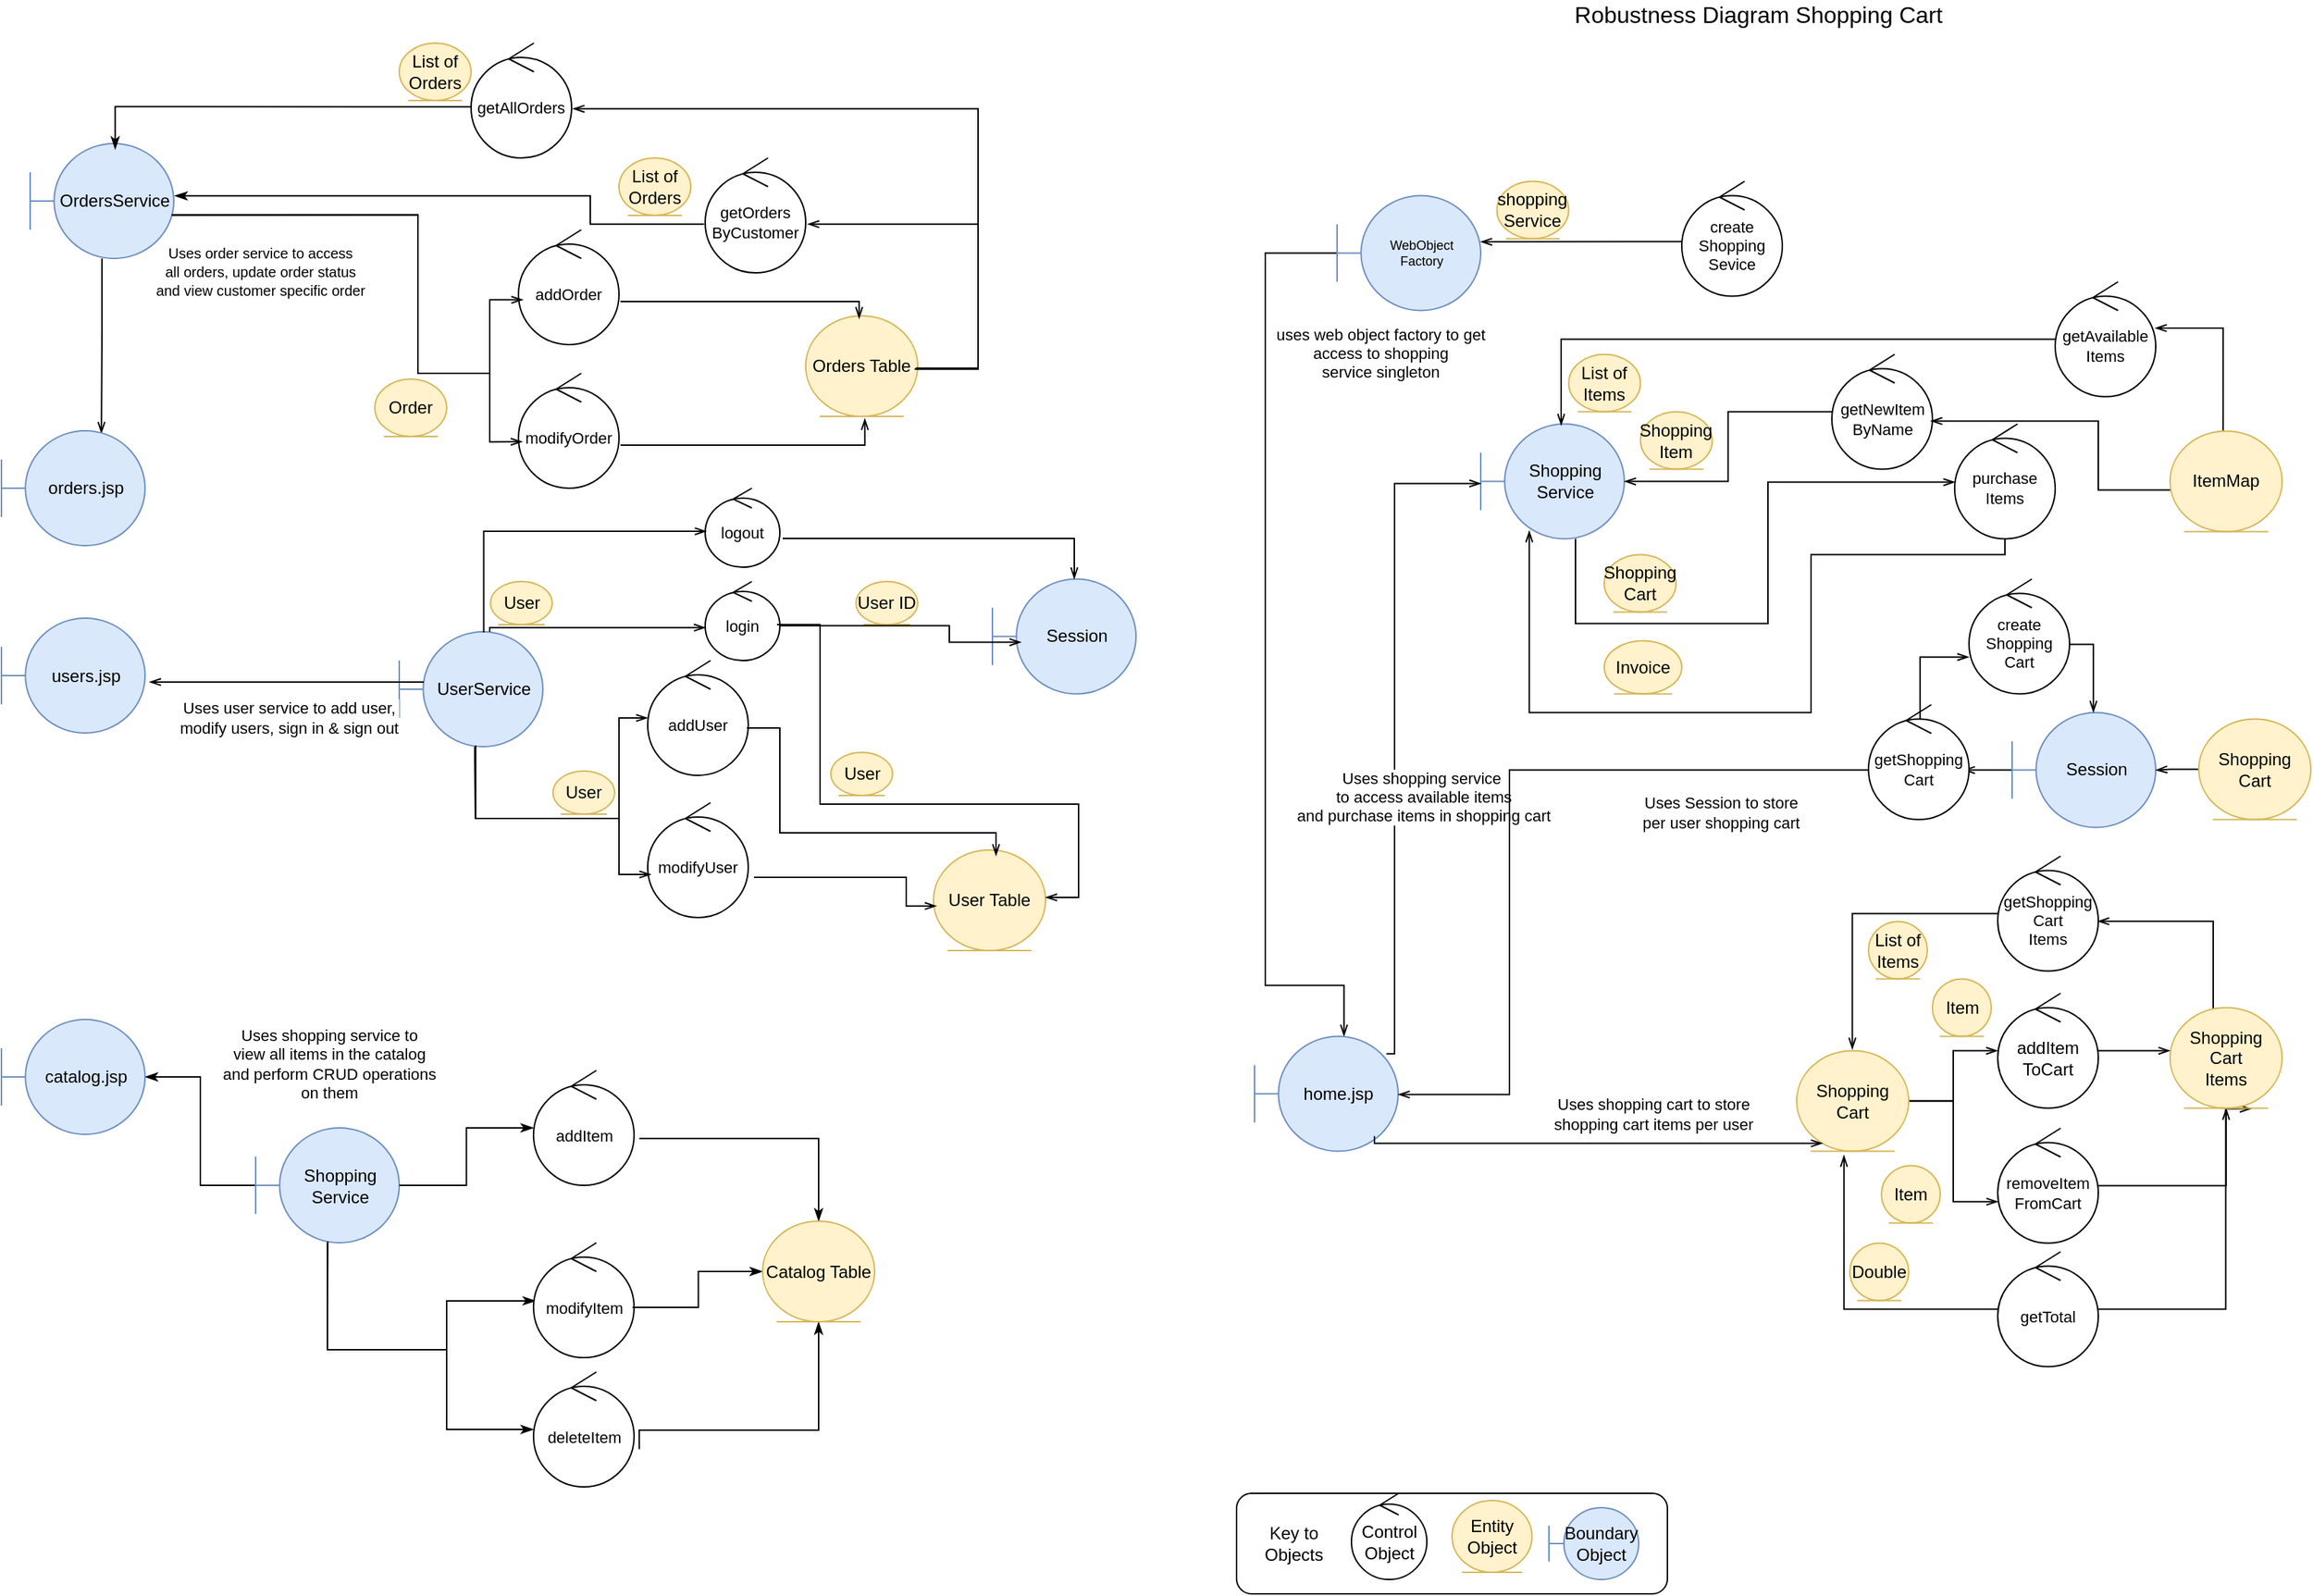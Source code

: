 <mxfile version="15.8.4" type="device"><diagram id="0575e87b-8c2b-2d22-6455-2bd15a80e59f" name="Page-1"><mxGraphModel dx="3197" dy="1270" grid="1" gridSize="10" guides="1" tooltips="1" connect="0" arrows="1" fold="1" page="1" pageScale="1" pageWidth="827" pageHeight="1169" background="#ffffff" math="0" shadow="0"><root><mxCell id="0"/><mxCell id="1" parent="0"/><mxCell id="65" value="" style="rounded=1;whiteSpace=wrap;html=1;" parent="1" vertex="1"><mxGeometry x="50" y="1050" width="300" height="70" as="geometry"/></mxCell><mxCell id="59" value="Control Object" style="ellipse;shape=umlControl;whiteSpace=wrap;html=1;" parent="1" vertex="1"><mxGeometry x="130" y="1050" width="52.5" height="60" as="geometry"/></mxCell><mxCell id="60" value="Entity Object" style="ellipse;shape=umlEntity;whiteSpace=wrap;html=1;fillColor=#fff2cc;strokeColor=#d6b656;" parent="1" vertex="1"><mxGeometry x="200" y="1055" width="55.71" height="50" as="geometry"/></mxCell><mxCell id="61" value="Boundary Object" style="shape=umlBoundary;whiteSpace=wrap;html=1;fillColor=#dae8fc;strokeColor=#6c8ebf;" parent="1" vertex="1"><mxGeometry x="267.5" y="1060" width="62.5" height="50" as="geometry"/></mxCell><mxCell id="62" value="Key to Objects" style="text;html=1;strokeColor=none;fillColor=none;align=center;verticalAlign=middle;whiteSpace=wrap;rounded=0;" parent="1" vertex="1"><mxGeometry x="70" y="1075" width="40" height="20" as="geometry"/></mxCell><mxCell id="66" value="Robustness Diagram Shopping Cart" style="text;html=1;strokeColor=none;fillColor=none;align=center;verticalAlign=middle;whiteSpace=wrap;rounded=0;fontSize=16;" parent="1" vertex="1"><mxGeometry x="206" y="10" width="415" height="20" as="geometry"/></mxCell><mxCell id="hsn06Shv7mrSaAfWIybt-96" style="edgeStyle=orthogonalEdgeStyle;rounded=0;orthogonalLoop=1;jettySize=auto;html=1;entryX=0.004;entryY=0.507;entryDx=0;entryDy=0;entryPerimeter=0;endArrow=openThin;endFill=0;fontSize=11;" parent="1" source="hsn06Shv7mrSaAfWIybt-66" target="hsn06Shv7mrSaAfWIybt-86" edge="1"><mxGeometry relative="1" as="geometry"><Array as="points"><mxPoint x="286" y="444.25"/><mxPoint x="420" y="444.25"/><mxPoint x="420" y="346.25"/></Array></mxGeometry></mxCell><mxCell id="hsn06Shv7mrSaAfWIybt-66" value="Shopping&lt;br&gt;Service" style="shape=umlBoundary;whiteSpace=wrap;html=1;fillColor=#dae8fc;strokeColor=#6c8ebf;" parent="1" vertex="1"><mxGeometry x="220" y="305.25" width="100" height="80" as="geometry"/></mxCell><mxCell id="hsn06Shv7mrSaAfWIybt-128" style="edgeStyle=orthogonalEdgeStyle;rounded=0;orthogonalLoop=1;jettySize=auto;html=1;endArrow=openThin;endFill=0;fontSize=11;entryX=0.943;entryY=0.569;entryDx=0;entryDy=0;entryPerimeter=0;" parent="1" source="hsn06Shv7mrSaAfWIybt-67" target="hsn06Shv7mrSaAfWIybt-79" edge="1"><mxGeometry relative="1" as="geometry"><Array as="points"><mxPoint x="580" y="546.25"/></Array></mxGeometry></mxCell><mxCell id="hsn06Shv7mrSaAfWIybt-67" value="Session" style="shape=umlBoundary;whiteSpace=wrap;html=1;fillColor=#dae8fc;strokeColor=#6c8ebf;" parent="1" vertex="1"><mxGeometry x="590" y="506.25" width="100" height="80" as="geometry"/></mxCell><mxCell id="hsn06Shv7mrSaAfWIybt-70" value="Invoice" style="ellipse;shape=umlEntity;whiteSpace=wrap;html=1;fillColor=#fff2cc;strokeColor=#d6b656;" parent="1" vertex="1"><mxGeometry x="306" y="456.25" width="54" height="37" as="geometry"/></mxCell><mxCell id="hsn06Shv7mrSaAfWIybt-110" value="uses web object factory to get &lt;br&gt;access to shopping &lt;br&gt;service singleton" style="edgeStyle=orthogonalEdgeStyle;rounded=0;orthogonalLoop=1;jettySize=auto;html=1;entryX=0.623;entryY=0;entryDx=0;entryDy=0;entryPerimeter=0;endArrow=openThin;endFill=0;fontSize=11;" parent="1" source="hsn06Shv7mrSaAfWIybt-71" target="hsn06Shv7mrSaAfWIybt-72" edge="1"><mxGeometry x="-1" y="76" relative="1" as="geometry"><mxPoint x="30" y="-6" as="offset"/><Array as="points"><mxPoint x="70" y="186.25"/><mxPoint x="70" y="696.25"/><mxPoint x="125" y="696.25"/></Array></mxGeometry></mxCell><mxCell id="hsn06Shv7mrSaAfWIybt-71" value="WebObject&lt;br&gt;Factory" style="shape=umlBoundary;whiteSpace=wrap;html=1;fillColor=#dae8fc;strokeColor=#6c8ebf;fontSize=9;" parent="1" vertex="1"><mxGeometry x="120" y="146.25" width="100" height="80" as="geometry"/></mxCell><mxCell id="hsn06Shv7mrSaAfWIybt-134" value="Uses shopping service&amp;nbsp;&lt;br&gt;to access available items&lt;br&gt;and purchase items in shopping cart" style="edgeStyle=orthogonalEdgeStyle;rounded=0;orthogonalLoop=1;jettySize=auto;html=1;entryX=0.002;entryY=0.518;entryDx=0;entryDy=0;entryPerimeter=0;endArrow=openThin;endFill=0;fontSize=11;exitX=0.918;exitY=0.152;exitDx=0;exitDy=0;exitPerimeter=0;" parent="1" source="hsn06Shv7mrSaAfWIybt-72" target="hsn06Shv7mrSaAfWIybt-66" edge="1"><mxGeometry x="-0.197" y="-20" relative="1" as="geometry"><Array as="points"><mxPoint x="160" y="744.25"/><mxPoint x="160" y="346.25"/></Array><mxPoint y="1" as="offset"/></mxGeometry></mxCell><mxCell id="hsn06Shv7mrSaAfWIybt-72" value="home.jsp" style="shape=umlBoundary;whiteSpace=wrap;html=1;fillColor=#dae8fc;strokeColor=#6c8ebf;" parent="1" vertex="1"><mxGeometry x="62.5" y="731.75" width="100" height="80" as="geometry"/></mxCell><mxCell id="hsn06Shv7mrSaAfWIybt-117" style="edgeStyle=orthogonalEdgeStyle;rounded=0;orthogonalLoop=1;jettySize=auto;html=1;endArrow=openThin;endFill=0;fontSize=11;" parent="1" source="hsn06Shv7mrSaAfWIybt-73" edge="1"><mxGeometry relative="1" as="geometry"><mxPoint x="700" y="741.75" as="targetPoint"/></mxGeometry></mxCell><mxCell id="hsn06Shv7mrSaAfWIybt-73" value="addItem&lt;br style=&quot;font-size: 12px;&quot;&gt;ToCart" style="ellipse;shape=umlControl;whiteSpace=wrap;html=1;fontSize=12;" parent="1" vertex="1"><mxGeometry x="580" y="701.75" width="70" height="80" as="geometry"/></mxCell><mxCell id="hsn06Shv7mrSaAfWIybt-118" style="edgeStyle=orthogonalEdgeStyle;rounded=0;orthogonalLoop=1;jettySize=auto;html=1;endArrow=openThin;endFill=0;fontSize=11;" parent="1" source="hsn06Shv7mrSaAfWIybt-74" target="hsn06Shv7mrSaAfWIybt-102" edge="1"><mxGeometry relative="1" as="geometry"/></mxCell><mxCell id="hsn06Shv7mrSaAfWIybt-74" value="removeItem&lt;br style=&quot;font-size: 11px;&quot;&gt;FromCart" style="ellipse;shape=umlControl;whiteSpace=wrap;html=1;fontSize=11;" parent="1" vertex="1"><mxGeometry x="580" y="795.75" width="70" height="80" as="geometry"/></mxCell><mxCell id="hsn06Shv7mrSaAfWIybt-109" style="edgeStyle=orthogonalEdgeStyle;rounded=0;orthogonalLoop=1;jettySize=auto;html=1;endArrow=openThin;endFill=0;fontSize=11;entryX=0.999;entryY=0.402;entryDx=0;entryDy=0;entryPerimeter=0;" parent="1" source="hsn06Shv7mrSaAfWIybt-75" target="hsn06Shv7mrSaAfWIybt-71" edge="1"><mxGeometry relative="1" as="geometry"><Array as="points"><mxPoint x="320" y="178.25"/><mxPoint x="320" y="178.25"/></Array></mxGeometry></mxCell><mxCell id="hsn06Shv7mrSaAfWIybt-75" value="create&lt;br&gt;Shopping&lt;br&gt;Sevice" style="ellipse;shape=umlControl;whiteSpace=wrap;html=1;fontSize=11;" parent="1" vertex="1"><mxGeometry x="360" y="136.25" width="70" height="80" as="geometry"/></mxCell><mxCell id="hsn06Shv7mrSaAfWIybt-93" style="edgeStyle=orthogonalEdgeStyle;rounded=0;orthogonalLoop=1;jettySize=auto;html=1;entryX=0.56;entryY=0.013;entryDx=0;entryDy=0;entryPerimeter=0;endArrow=openThin;endFill=0;fontSize=11;" parent="1" source="hsn06Shv7mrSaAfWIybt-76" target="hsn06Shv7mrSaAfWIybt-66" edge="1"><mxGeometry relative="1" as="geometry"/></mxCell><mxCell id="hsn06Shv7mrSaAfWIybt-76" value="getAvailable&lt;br style=&quot;font-size: 11px;&quot;&gt;Items" style="ellipse;shape=umlControl;whiteSpace=wrap;html=1;fontSize=11;" parent="1" vertex="1"><mxGeometry x="620" y="206.25" width="70" height="80" as="geometry"/></mxCell><mxCell id="hsn06Shv7mrSaAfWIybt-120" style="edgeStyle=orthogonalEdgeStyle;rounded=0;orthogonalLoop=1;jettySize=auto;html=1;endArrow=openThin;endFill=0;fontSize=11;" parent="1" source="hsn06Shv7mrSaAfWIybt-77" edge="1"><mxGeometry relative="1" as="geometry"><mxPoint x="478.75" y="740.75" as="targetPoint"/><Array as="points"><mxPoint x="478.75" y="646.75"/><mxPoint x="478.75" y="740.75"/></Array></mxGeometry></mxCell><mxCell id="hsn06Shv7mrSaAfWIybt-77" value="getShopping&lt;br&gt;Cart&lt;br&gt;Items" style="ellipse;shape=umlControl;whiteSpace=wrap;html=1;fontSize=11;" parent="1" vertex="1"><mxGeometry x="580" y="606.25" width="70" height="80" as="geometry"/></mxCell><mxCell id="hsn06Shv7mrSaAfWIybt-119" style="edgeStyle=orthogonalEdgeStyle;rounded=0;orthogonalLoop=1;jettySize=auto;html=1;entryX=0.726;entryY=1.006;entryDx=0;entryDy=0;entryPerimeter=0;endArrow=openThin;endFill=0;fontSize=11;" parent="1" source="hsn06Shv7mrSaAfWIybt-78" target="hsn06Shv7mrSaAfWIybt-102" edge="1"><mxGeometry relative="1" as="geometry"><Array as="points"><mxPoint x="738.75" y="921.75"/><mxPoint x="738.75" y="781.75"/></Array></mxGeometry></mxCell><mxCell id="hsn06Shv7mrSaAfWIybt-124" value="" style="edgeStyle=orthogonalEdgeStyle;rounded=0;orthogonalLoop=1;jettySize=auto;html=1;entryX=0.422;entryY=1.039;entryDx=0;entryDy=0;entryPerimeter=0;endArrow=openThin;endFill=0;fontSize=11;" parent="1" source="hsn06Shv7mrSaAfWIybt-78" target="hsn06Shv7mrSaAfWIybt-103" edge="1"><mxGeometry x="-0.254" y="-30" relative="1" as="geometry"><mxPoint as="offset"/></mxGeometry></mxCell><mxCell id="hsn06Shv7mrSaAfWIybt-78" value="getTotal" style="ellipse;shape=umlControl;whiteSpace=wrap;html=1;fontSize=11;" parent="1" vertex="1"><mxGeometry x="580" y="881.75" width="70" height="80" as="geometry"/></mxCell><mxCell id="hsn06Shv7mrSaAfWIybt-115" value="Uses Session to store &lt;br&gt;per user shopping cart" style="edgeStyle=orthogonalEdgeStyle;rounded=0;orthogonalLoop=1;jettySize=auto;html=1;endArrow=openThin;endFill=0;fontSize=11;" parent="1" source="hsn06Shv7mrSaAfWIybt-79" target="hsn06Shv7mrSaAfWIybt-72" edge="1"><mxGeometry x="-0.627" y="30" relative="1" as="geometry"><mxPoint x="201.77" y="336.25" as="targetPoint"/><mxPoint as="offset"/><Array as="points"><mxPoint x="240" y="546.25"/><mxPoint x="240" y="772.25"/></Array></mxGeometry></mxCell><mxCell id="hsn06Shv7mrSaAfWIybt-131" style="edgeStyle=orthogonalEdgeStyle;rounded=0;orthogonalLoop=1;jettySize=auto;html=1;entryX=-0.001;entryY=0.679;entryDx=0;entryDy=0;entryPerimeter=0;endArrow=openThin;endFill=0;fontSize=11;exitX=0.513;exitY=0.151;exitDx=0;exitDy=0;exitPerimeter=0;" parent="1" source="hsn06Shv7mrSaAfWIybt-79" edge="1" target="hsn06Shv7mrSaAfWIybt-80"><mxGeometry relative="1" as="geometry"><mxPoint x="365.46" y="398.19" as="targetPoint"/><Array as="points"><mxPoint x="526" y="467.25"/></Array></mxGeometry></mxCell><mxCell id="hsn06Shv7mrSaAfWIybt-79" value="getShopping&lt;br&gt;Cart" style="ellipse;shape=umlControl;whiteSpace=wrap;html=1;fontSize=11;" parent="1" vertex="1"><mxGeometry x="490" y="500.75" width="70" height="80" as="geometry"/></mxCell><mxCell id="hsn06Shv7mrSaAfWIybt-112" style="edgeStyle=orthogonalEdgeStyle;rounded=0;orthogonalLoop=1;jettySize=auto;html=1;endArrow=openThin;endFill=0;fontSize=11;exitX=0.987;exitY=0.568;exitDx=0;exitDy=0;exitPerimeter=0;entryX=0.566;entryY=-0.001;entryDx=0;entryDy=0;entryPerimeter=0;" parent="1" target="hsn06Shv7mrSaAfWIybt-67" edge="1" source="hsn06Shv7mrSaAfWIybt-80"><mxGeometry relative="1" as="geometry"><mxPoint x="435.25" y="392.809" as="sourcePoint"/><mxPoint x="520" y="476.25" as="targetPoint"/><Array as="points"><mxPoint x="647" y="458.25"/></Array></mxGeometry></mxCell><mxCell id="hsn06Shv7mrSaAfWIybt-80" value="create&lt;br&gt;Shopping&lt;br&gt;Cart" style="ellipse;shape=umlControl;whiteSpace=wrap;html=1;fontSize=11;" parent="1" vertex="1"><mxGeometry x="560" y="413.25" width="70" height="80" as="geometry"/></mxCell><mxCell id="hsn06Shv7mrSaAfWIybt-94" style="edgeStyle=orthogonalEdgeStyle;rounded=0;orthogonalLoop=1;jettySize=auto;html=1;endArrow=openThin;endFill=0;fontSize=11;" parent="1" source="hsn06Shv7mrSaAfWIybt-83" target="hsn06Shv7mrSaAfWIybt-66" edge="1"><mxGeometry relative="1" as="geometry"/></mxCell><mxCell id="hsn06Shv7mrSaAfWIybt-83" value="getNewItem&lt;br&gt;ByName" style="ellipse;shape=umlControl;whiteSpace=wrap;html=1;fontSize=11;" parent="1" vertex="1"><mxGeometry x="464.5" y="256.75" width="70" height="80" as="geometry"/></mxCell><mxCell id="hsn06Shv7mrSaAfWIybt-97" style="edgeStyle=orthogonalEdgeStyle;rounded=0;orthogonalLoop=1;jettySize=auto;html=1;entryX=0.338;entryY=0.929;entryDx=0;entryDy=0;entryPerimeter=0;endArrow=openThin;endFill=0;fontSize=11;" parent="1" source="hsn06Shv7mrSaAfWIybt-86" target="hsn06Shv7mrSaAfWIybt-66" edge="1"><mxGeometry relative="1" as="geometry"><Array as="points"><mxPoint x="585" y="396.25"/><mxPoint x="450" y="396.25"/><mxPoint x="450" y="506.25"/><mxPoint x="254" y="506.25"/></Array></mxGeometry></mxCell><mxCell id="hsn06Shv7mrSaAfWIybt-86" value="purchase&lt;br&gt;Items" style="ellipse;shape=umlControl;whiteSpace=wrap;html=1;fontSize=11;" parent="1" vertex="1"><mxGeometry x="550" y="305.25" width="70" height="80" as="geometry"/></mxCell><mxCell id="hsn06Shv7mrSaAfWIybt-87" value="Shopping Cart" style="ellipse;shape=umlEntity;whiteSpace=wrap;html=1;fillColor=#fff2cc;strokeColor=#d6b656;" parent="1" vertex="1"><mxGeometry x="306" y="396.25" width="50" height="40" as="geometry"/></mxCell><mxCell id="hsn06Shv7mrSaAfWIybt-95" style="edgeStyle=orthogonalEdgeStyle;rounded=0;orthogonalLoop=1;jettySize=auto;html=1;endArrow=openThin;endFill=0;fontSize=11;entryX=0.983;entryY=0.581;entryDx=0;entryDy=0;entryPerimeter=0;" parent="1" source="hsn06Shv7mrSaAfWIybt-88" edge="1" target="hsn06Shv7mrSaAfWIybt-83"><mxGeometry relative="1" as="geometry"><mxPoint x="476" y="345.25" as="targetPoint"/><Array as="points"><mxPoint x="650" y="351.25"/><mxPoint x="650" y="303.25"/></Array></mxGeometry></mxCell><mxCell id="hsn06Shv7mrSaAfWIybt-100" style="edgeStyle=orthogonalEdgeStyle;rounded=0;orthogonalLoop=1;jettySize=auto;html=1;entryX=0.994;entryY=0.403;entryDx=0;entryDy=0;entryPerimeter=0;endArrow=openThin;endFill=0;fontSize=11;exitX=0.473;exitY=0.021;exitDx=0;exitDy=0;exitPerimeter=0;" parent="1" source="hsn06Shv7mrSaAfWIybt-88" target="hsn06Shv7mrSaAfWIybt-76" edge="1"><mxGeometry relative="1" as="geometry"><Array as="points"><mxPoint x="737" y="238.25"/></Array></mxGeometry></mxCell><mxCell id="hsn06Shv7mrSaAfWIybt-88" value="ItemMap" style="ellipse;shape=umlEntity;whiteSpace=wrap;html=1;fillColor=#fff2cc;strokeColor=#d6b656;" parent="1" vertex="1"><mxGeometry x="700" y="310.25" width="78" height="70" as="geometry"/></mxCell><mxCell id="hsn06Shv7mrSaAfWIybt-98" value="List of Items" style="ellipse;shape=umlEntity;whiteSpace=wrap;html=1;fillColor=#fff2cc;strokeColor=#d6b656;" parent="1" vertex="1"><mxGeometry x="281.25" y="256.75" width="50" height="40" as="geometry"/></mxCell><mxCell id="hsn06Shv7mrSaAfWIybt-99" value="Shopping&lt;br&gt;Item" style="ellipse;shape=umlEntity;whiteSpace=wrap;html=1;fillColor=#fff2cc;strokeColor=#d6b656;" parent="1" vertex="1"><mxGeometry x="331.25" y="296.75" width="50" height="40" as="geometry"/></mxCell><mxCell id="hsn06Shv7mrSaAfWIybt-133" style="edgeStyle=orthogonalEdgeStyle;rounded=0;orthogonalLoop=1;jettySize=auto;html=1;endArrow=openThin;endFill=0;fontSize=11;" parent="1" source="hsn06Shv7mrSaAfWIybt-101" target="hsn06Shv7mrSaAfWIybt-67" edge="1"><mxGeometry relative="1" as="geometry"/></mxCell><mxCell id="hsn06Shv7mrSaAfWIybt-101" value="Shopping Cart" style="ellipse;shape=umlEntity;whiteSpace=wrap;html=1;fillColor=#fff2cc;strokeColor=#d6b656;" parent="1" vertex="1"><mxGeometry x="720" y="510.75" width="78" height="70" as="geometry"/></mxCell><mxCell id="hsn06Shv7mrSaAfWIybt-116" style="edgeStyle=orthogonalEdgeStyle;rounded=0;orthogonalLoop=1;jettySize=auto;html=1;entryX=0.994;entryY=0.567;entryDx=0;entryDy=0;entryPerimeter=0;endArrow=openThin;endFill=0;fontSize=11;" parent="1" source="hsn06Shv7mrSaAfWIybt-102" target="hsn06Shv7mrSaAfWIybt-77" edge="1"><mxGeometry relative="1" as="geometry"><Array as="points"><mxPoint x="730" y="746.75"/><mxPoint x="730" y="651.75"/></Array></mxGeometry></mxCell><mxCell id="hsn06Shv7mrSaAfWIybt-102" value="Shopping Cart&lt;br&gt;Items" style="ellipse;shape=umlEntity;whiteSpace=wrap;html=1;fillColor=#fff2cc;strokeColor=#d6b656;" parent="1" vertex="1"><mxGeometry x="700" y="711.75" width="78" height="70" as="geometry"/></mxCell><mxCell id="hsn06Shv7mrSaAfWIybt-121" style="edgeStyle=orthogonalEdgeStyle;rounded=0;orthogonalLoop=1;jettySize=auto;html=1;endArrow=openThin;endFill=0;fontSize=11;" parent="1" source="hsn06Shv7mrSaAfWIybt-103" target="hsn06Shv7mrSaAfWIybt-73" edge="1"><mxGeometry relative="1" as="geometry"/></mxCell><mxCell id="hsn06Shv7mrSaAfWIybt-122" style="edgeStyle=orthogonalEdgeStyle;rounded=0;orthogonalLoop=1;jettySize=auto;html=1;entryX=0.003;entryY=0.639;entryDx=0;entryDy=0;entryPerimeter=0;endArrow=openThin;endFill=0;fontSize=11;" parent="1" source="hsn06Shv7mrSaAfWIybt-103" target="hsn06Shv7mrSaAfWIybt-74" edge="1"><mxGeometry relative="1" as="geometry"/></mxCell><mxCell id="hsn06Shv7mrSaAfWIybt-103" value="Shopping Cart" style="ellipse;shape=umlEntity;whiteSpace=wrap;html=1;fillColor=#fff2cc;strokeColor=#d6b656;" parent="1" vertex="1"><mxGeometry x="440" y="741.75" width="78" height="70" as="geometry"/></mxCell><mxCell id="hsn06Shv7mrSaAfWIybt-108" value="shopping&lt;br&gt;Service" style="ellipse;shape=umlEntity;whiteSpace=wrap;html=1;fillColor=#fff2cc;strokeColor=#d6b656;" parent="1" vertex="1"><mxGeometry x="231.25" y="136.25" width="50" height="40" as="geometry"/></mxCell><mxCell id="hsn06Shv7mrSaAfWIybt-125" value="Item" style="ellipse;shape=umlEntity;whiteSpace=wrap;html=1;fillColor=#fff2cc;strokeColor=#d6b656;" parent="1" vertex="1"><mxGeometry x="534.5" y="691.75" width="41" height="40" as="geometry"/></mxCell><mxCell id="hsn06Shv7mrSaAfWIybt-126" value="Item" style="ellipse;shape=umlEntity;whiteSpace=wrap;html=1;fillColor=#fff2cc;strokeColor=#d6b656;" parent="1" vertex="1"><mxGeometry x="499" y="821.75" width="41" height="40" as="geometry"/></mxCell><mxCell id="hsn06Shv7mrSaAfWIybt-127" value="List of Items" style="ellipse;shape=umlEntity;whiteSpace=wrap;html=1;fillColor=#fff2cc;strokeColor=#d6b656;" parent="1" vertex="1"><mxGeometry x="490" y="651.75" width="41" height="40" as="geometry"/></mxCell><mxCell id="a5RjnmAARQbRS1fINtlP-67" value="Double" style="ellipse;shape=umlEntity;whiteSpace=wrap;html=1;fillColor=#fff2cc;strokeColor=#d6b656;" vertex="1" parent="1"><mxGeometry x="477" y="875.75" width="41" height="40" as="geometry"/></mxCell><mxCell id="a5RjnmAARQbRS1fINtlP-69" value="OrdersService" style="shape=umlBoundary;whiteSpace=wrap;html=1;fillColor=#dae8fc;strokeColor=#6c8ebf;" vertex="1" parent="1"><mxGeometry x="-790" y="110" width="100" height="80" as="geometry"/></mxCell><mxCell id="a5RjnmAARQbRS1fINtlP-70" value="&lt;font style=&quot;font-size: 10px&quot;&gt;Uses order service to access &lt;br&gt;all orders, update order status&lt;br&gt;and view customer specific order&lt;/font&gt;" style="edgeStyle=orthogonalEdgeStyle;rounded=0;orthogonalLoop=1;jettySize=auto;html=1;endArrow=openThin;endFill=0;fontSize=11;entryX=0.696;entryY=0.024;entryDx=0;entryDy=0;entryPerimeter=0;" edge="1" parent="1" source="a5RjnmAARQbRS1fINtlP-69" target="a5RjnmAARQbRS1fINtlP-87"><mxGeometry x="-0.849" y="110" relative="1" as="geometry"><mxPoint as="offset"/><mxPoint x="150" y="380" as="sourcePoint"/><mxPoint x="154.8" y="925.5" as="targetPoint"/><Array as="points"><mxPoint x="-740" y="240"/><mxPoint x="-740" y="240"/></Array></mxGeometry></mxCell><mxCell id="a5RjnmAARQbRS1fINtlP-71" value="getAllOrders" style="ellipse;shape=umlControl;whiteSpace=wrap;html=1;fontSize=11;" vertex="1" parent="1"><mxGeometry x="-483" y="40" width="70" height="80" as="geometry"/></mxCell><mxCell id="a5RjnmAARQbRS1fINtlP-72" value="getOrders&lt;br&gt;ByCustomer" style="ellipse;shape=umlControl;whiteSpace=wrap;html=1;fontSize=11;" vertex="1" parent="1"><mxGeometry x="-320" y="120" width="70" height="80" as="geometry"/></mxCell><mxCell id="a5RjnmAARQbRS1fINtlP-73" value="addOrder" style="ellipse;shape=umlControl;whiteSpace=wrap;html=1;fontSize=11;" vertex="1" parent="1"><mxGeometry x="-450" y="170" width="70" height="80" as="geometry"/></mxCell><mxCell id="a5RjnmAARQbRS1fINtlP-74" value="modifyOrder" style="ellipse;shape=umlControl;whiteSpace=wrap;html=1;fontSize=11;" vertex="1" parent="1"><mxGeometry x="-450" y="270" width="70" height="80" as="geometry"/></mxCell><mxCell id="a5RjnmAARQbRS1fINtlP-77" value="List of Orders" style="ellipse;shape=umlEntity;whiteSpace=wrap;html=1;fillColor=#fff2cc;strokeColor=#d6b656;" vertex="1" parent="1"><mxGeometry x="-533" y="40" width="50" height="40" as="geometry"/></mxCell><mxCell id="a5RjnmAARQbRS1fINtlP-79" value="List of Orders" style="ellipse;shape=umlEntity;whiteSpace=wrap;html=1;fillColor=#fff2cc;strokeColor=#d6b656;" vertex="1" parent="1"><mxGeometry x="-380" y="120" width="50" height="40" as="geometry"/></mxCell><mxCell id="a5RjnmAARQbRS1fINtlP-80" value="Orders Table" style="ellipse;shape=umlEntity;whiteSpace=wrap;html=1;fillColor=#fff2cc;strokeColor=#d6b656;" vertex="1" parent="1"><mxGeometry x="-250" y="230" width="78" height="70" as="geometry"/></mxCell><mxCell id="a5RjnmAARQbRS1fINtlP-81" value="" style="edgeStyle=orthogonalEdgeStyle;rounded=0;orthogonalLoop=1;jettySize=auto;html=1;endArrow=openThin;endFill=0;fontSize=11;exitX=0.985;exitY=0.62;exitDx=0;exitDy=0;exitPerimeter=0;entryX=0.045;entryY=0.61;entryDx=0;entryDy=0;entryPerimeter=0;" edge="1" parent="1" source="a5RjnmAARQbRS1fINtlP-69" target="a5RjnmAARQbRS1fINtlP-73"><mxGeometry x="0.341" y="29" relative="1" as="geometry"><Array as="points"><mxPoint x="-520" y="160"/><mxPoint x="-520" y="270"/><mxPoint x="-470" y="270"/><mxPoint x="-470" y="219"/></Array><mxPoint as="offset"/><mxPoint x="345.72" y="180.04" as="sourcePoint"/><mxPoint x="450" y="260" as="targetPoint"/></mxGeometry></mxCell><mxCell id="a5RjnmAARQbRS1fINtlP-82" value="" style="edgeStyle=orthogonalEdgeStyle;rounded=0;orthogonalLoop=1;jettySize=auto;html=1;endArrow=openThin;endFill=0;fontSize=11;exitX=0.985;exitY=0.623;exitDx=0;exitDy=0;exitPerimeter=0;entryX=0.039;entryY=0.596;entryDx=0;entryDy=0;entryPerimeter=0;" edge="1" parent="1" source="a5RjnmAARQbRS1fINtlP-69" target="a5RjnmAARQbRS1fINtlP-74"><mxGeometry x="0.341" y="29" relative="1" as="geometry"><Array as="points"><mxPoint x="-520" y="160"/><mxPoint x="-520" y="270"/><mxPoint x="-470" y="270"/><mxPoint x="-470" y="318"/></Array><mxPoint as="offset"/><mxPoint x="294.61" y="150.0" as="sourcePoint"/><mxPoint x="538.0" y="216.64" as="targetPoint"/></mxGeometry></mxCell><mxCell id="a5RjnmAARQbRS1fINtlP-85" style="edgeStyle=orthogonalEdgeStyle;rounded=0;orthogonalLoop=1;jettySize=auto;html=1;endArrow=openThin;endFill=0;fontSize=11;entryX=0.528;entryY=1.02;entryDx=0;entryDy=0;entryPerimeter=0;exitX=1.014;exitY=0.625;exitDx=0;exitDy=0;exitPerimeter=0;" edge="1" parent="1" source="a5RjnmAARQbRS1fINtlP-74" target="a5RjnmAARQbRS1fINtlP-80"><mxGeometry relative="1" as="geometry"><mxPoint x="-48.855" y="249.999" as="sourcePoint"/><mxPoint x="-189.0" y="250.13" as="targetPoint"/><Array as="points"><mxPoint x="-209" y="320"/></Array></mxGeometry></mxCell><mxCell id="a5RjnmAARQbRS1fINtlP-86" style="edgeStyle=orthogonalEdgeStyle;rounded=0;orthogonalLoop=1;jettySize=auto;html=1;endArrow=openThin;endFill=0;fontSize=11;entryX=0.477;entryY=0.028;entryDx=0;entryDy=0;entryPerimeter=0;exitX=1.014;exitY=0.625;exitDx=0;exitDy=0;exitPerimeter=0;" edge="1" parent="1" source="a5RjnmAARQbRS1fINtlP-73" target="a5RjnmAARQbRS1fINtlP-80"><mxGeometry relative="1" as="geometry"><mxPoint x="-210.02" y="290" as="sourcePoint"/><mxPoint x="-58.816" y="241.4" as="targetPoint"/><Array as="points"><mxPoint x="-213" y="220"/></Array></mxGeometry></mxCell><mxCell id="a5RjnmAARQbRS1fINtlP-87" value="orders.jsp" style="shape=umlBoundary;whiteSpace=wrap;html=1;fillColor=#dae8fc;strokeColor=#6c8ebf;" vertex="1" parent="1"><mxGeometry x="-810" y="310" width="100" height="80" as="geometry"/></mxCell><mxCell id="a5RjnmAARQbRS1fINtlP-90" value="" style="edgeStyle=orthogonalEdgeStyle;rounded=0;orthogonalLoop=1;jettySize=auto;html=1;endArrow=none;endFill=0;fontSize=11;startArrow=classicThin;startFill=1;exitX=0.592;exitY=0.05;exitDx=0;exitDy=0;exitPerimeter=0;entryX=-0.002;entryY=0.554;entryDx=0;entryDy=0;entryPerimeter=0;" edge="1" parent="1" source="a5RjnmAARQbRS1fINtlP-69" target="a5RjnmAARQbRS1fINtlP-71"><mxGeometry x="-0.849" y="110" relative="1" as="geometry"><mxPoint as="offset"/><mxPoint x="-690" y="160" as="sourcePoint"/><mxPoint x="-482" y="100" as="targetPoint"/><Array as="points"><mxPoint x="-731" y="84"/></Array></mxGeometry></mxCell><mxCell id="a5RjnmAARQbRS1fINtlP-91" value="" style="edgeStyle=orthogonalEdgeStyle;rounded=0;orthogonalLoop=1;jettySize=auto;html=1;endArrow=none;endFill=0;fontSize=11;startArrow=classicThin;startFill=1;exitX=1.006;exitY=0.455;exitDx=0;exitDy=0;exitPerimeter=0;entryX=-0.011;entryY=0.576;entryDx=0;entryDy=0;entryPerimeter=0;" edge="1" parent="1" source="a5RjnmAARQbRS1fINtlP-69" target="a5RjnmAARQbRS1fINtlP-72"><mxGeometry x="-0.849" y="110" relative="1" as="geometry"><mxPoint as="offset"/><mxPoint x="-679.97" y="159.72" as="sourcePoint"/><mxPoint x="-432.31" y="130.04" as="targetPoint"/><Array as="points"><mxPoint x="-400" y="146"/><mxPoint x="-400" y="166"/></Array></mxGeometry></mxCell><mxCell id="a5RjnmAARQbRS1fINtlP-92" style="edgeStyle=orthogonalEdgeStyle;rounded=0;orthogonalLoop=1;jettySize=auto;html=1;endArrow=openThin;endFill=0;fontSize=11;entryX=1.019;entryY=0.576;entryDx=0;entryDy=0;entryPerimeter=0;exitX=0.981;exitY=0.52;exitDx=0;exitDy=0;exitPerimeter=0;" edge="1" parent="1" source="a5RjnmAARQbRS1fINtlP-80" target="a5RjnmAARQbRS1fINtlP-72"><mxGeometry relative="1" as="geometry"><mxPoint x="-240.0" y="120.0" as="sourcePoint"/><mxPoint x="-69.796" y="101.4" as="targetPoint"/><Array as="points"><mxPoint x="-130" y="266"/><mxPoint x="-130" y="166"/></Array></mxGeometry></mxCell><mxCell id="a5RjnmAARQbRS1fINtlP-93" style="edgeStyle=orthogonalEdgeStyle;rounded=0;orthogonalLoop=1;jettySize=auto;html=1;endArrow=openThin;endFill=0;fontSize=11;entryX=1.012;entryY=0.572;entryDx=0;entryDy=0;entryPerimeter=0;exitX=0.972;exitY=0.53;exitDx=0;exitDy=0;exitPerimeter=0;" edge="1" parent="1" source="a5RjnmAARQbRS1fINtlP-80" target="a5RjnmAARQbRS1fINtlP-71"><mxGeometry relative="1" as="geometry"><mxPoint x="-104.812" y="260.33" as="sourcePoint"/><mxPoint x="-180.0" y="130.01" as="targetPoint"/><Array as="points"><mxPoint x="-130" y="267"/><mxPoint x="-130" y="86"/></Array></mxGeometry></mxCell><mxCell id="a5RjnmAARQbRS1fINtlP-94" value="users.jsp" style="shape=umlBoundary;whiteSpace=wrap;html=1;fillColor=#dae8fc;strokeColor=#6c8ebf;" vertex="1" parent="1"><mxGeometry x="-810" y="440.5" width="100" height="80" as="geometry"/></mxCell><mxCell id="a5RjnmAARQbRS1fINtlP-95" value="UserService" style="shape=umlBoundary;whiteSpace=wrap;html=1;fillColor=#dae8fc;strokeColor=#6c8ebf;" vertex="1" parent="1"><mxGeometry x="-533" y="450" width="100" height="80" as="geometry"/></mxCell><mxCell id="a5RjnmAARQbRS1fINtlP-96" value="&lt;font style=&quot;font-size: 11px&quot;&gt;Uses user service to add user, &lt;br&gt;modify users,&amp;nbsp;sign in &amp;amp; sign out&lt;/font&gt;" style="edgeStyle=orthogonalEdgeStyle;rounded=0;orthogonalLoop=1;jettySize=auto;html=1;endArrow=openThin;endFill=0;fontSize=11;entryX=1.03;entryY=0.556;entryDx=0;entryDy=0;entryPerimeter=0;exitX=0.17;exitY=0.438;exitDx=0;exitDy=0;exitPerimeter=0;" edge="1" parent="1" source="a5RjnmAARQbRS1fINtlP-95" target="a5RjnmAARQbRS1fINtlP-94"><mxGeometry x="-0.016" y="25" relative="1" as="geometry"><mxPoint as="offset"/><mxPoint x="-639.6" y="395.08" as="sourcePoint"/><mxPoint x="-640.0" y="517.0" as="targetPoint"/><Array as="points"><mxPoint x="-580" y="485"/><mxPoint x="-580" y="485"/></Array></mxGeometry></mxCell><mxCell id="a5RjnmAARQbRS1fINtlP-97" value="addUser" style="ellipse;shape=umlControl;whiteSpace=wrap;html=1;fontSize=11;" vertex="1" parent="1"><mxGeometry x="-360" y="470" width="70" height="80" as="geometry"/></mxCell><mxCell id="a5RjnmAARQbRS1fINtlP-98" value="modifyUser" style="ellipse;shape=umlControl;whiteSpace=wrap;html=1;fontSize=11;" vertex="1" parent="1"><mxGeometry x="-360" y="569" width="70" height="80" as="geometry"/></mxCell><mxCell id="a5RjnmAARQbRS1fINtlP-100" value="logout" style="ellipse;shape=umlControl;whiteSpace=wrap;html=1;fontSize=11;" vertex="1" parent="1"><mxGeometry x="-320" y="350" width="52" height="55" as="geometry"/></mxCell><mxCell id="a5RjnmAARQbRS1fINtlP-101" value="login" style="ellipse;shape=umlControl;whiteSpace=wrap;html=1;fontSize=11;" vertex="1" parent="1"><mxGeometry x="-320" y="415" width="52" height="55" as="geometry"/></mxCell><mxCell id="a5RjnmAARQbRS1fINtlP-102" value="" style="edgeStyle=orthogonalEdgeStyle;rounded=0;orthogonalLoop=1;jettySize=auto;html=1;endArrow=openThin;endFill=0;fontSize=11;exitX=0.526;exitY=1;exitDx=0;exitDy=0;exitPerimeter=0;" edge="1" parent="1" source="a5RjnmAARQbRS1fINtlP-95" target="a5RjnmAARQbRS1fINtlP-97"><mxGeometry x="-0.016" y="25" relative="1" as="geometry"><mxPoint as="offset"/><mxPoint x="-480" y="530" as="sourcePoint"/><mxPoint x="-650" y="596" as="targetPoint"/><Array as="points"><mxPoint x="-480" y="540"/><mxPoint x="-480" y="540"/><mxPoint x="-480" y="580"/><mxPoint x="-380" y="580"/><mxPoint x="-380" y="510"/></Array></mxGeometry></mxCell><mxCell id="a5RjnmAARQbRS1fINtlP-103" value="" style="edgeStyle=orthogonalEdgeStyle;rounded=0;orthogonalLoop=1;jettySize=auto;html=1;endArrow=openThin;endFill=0;fontSize=11;exitX=0.532;exitY=0.991;exitDx=0;exitDy=0;exitPerimeter=0;entryX=0.033;entryY=0.621;entryDx=0;entryDy=0;entryPerimeter=0;" edge="1" parent="1" source="a5RjnmAARQbRS1fINtlP-95" target="a5RjnmAARQbRS1fINtlP-98"><mxGeometry x="-0.016" y="25" relative="1" as="geometry"><mxPoint as="offset"/><mxPoint x="-483" y="530" as="sourcePoint"/><mxPoint x="-350" y="520" as="targetPoint"/><Array as="points"><mxPoint x="-480" y="580"/><mxPoint x="-380" y="580"/><mxPoint x="-380" y="619"/><mxPoint x="-358" y="619"/></Array></mxGeometry></mxCell><mxCell id="a5RjnmAARQbRS1fINtlP-104" value="" style="edgeStyle=orthogonalEdgeStyle;rounded=0;orthogonalLoop=1;jettySize=auto;html=1;endArrow=openThin;endFill=0;fontSize=11;exitX=0.588;exitY=0.007;exitDx=0;exitDy=0;exitPerimeter=0;entryX=0.017;entryY=0.546;entryDx=0;entryDy=0;entryPerimeter=0;" edge="1" parent="1" source="a5RjnmAARQbRS1fINtlP-95" target="a5RjnmAARQbRS1fINtlP-100"><mxGeometry x="-0.016" y="25" relative="1" as="geometry"><mxPoint as="offset"/><mxPoint x="-469.8" y="539.28" as="sourcePoint"/><mxPoint x="-347.69" y="628.68" as="targetPoint"/><Array as="points"><mxPoint x="-474" y="380"/></Array></mxGeometry></mxCell><mxCell id="a5RjnmAARQbRS1fINtlP-106" value="" style="edgeStyle=orthogonalEdgeStyle;rounded=0;orthogonalLoop=1;jettySize=auto;html=1;endArrow=openThin;endFill=0;fontSize=11;entryX=0.005;entryY=0.584;entryDx=0;entryDy=0;entryPerimeter=0;" edge="1" parent="1" source="a5RjnmAARQbRS1fINtlP-95" target="a5RjnmAARQbRS1fINtlP-101"><mxGeometry x="-0.016" y="25" relative="1" as="geometry"><mxPoint as="offset"/><mxPoint x="-464.2" y="460.56" as="sourcePoint"/><mxPoint x="-300" y="440" as="targetPoint"/><Array as="points"><mxPoint x="-470" y="447"/></Array></mxGeometry></mxCell><mxCell id="a5RjnmAARQbRS1fINtlP-108" value="Session" style="shape=umlBoundary;whiteSpace=wrap;html=1;fillColor=#dae8fc;strokeColor=#6c8ebf;" vertex="1" parent="1"><mxGeometry x="-120" y="413.25" width="100" height="80" as="geometry"/></mxCell><mxCell id="a5RjnmAARQbRS1fINtlP-116" value="Order" style="ellipse;shape=umlEntity;whiteSpace=wrap;html=1;fillColor=#fff2cc;strokeColor=#d6b656;" vertex="1" parent="1"><mxGeometry x="-550" y="274" width="50" height="40" as="geometry"/></mxCell><mxCell id="a5RjnmAARQbRS1fINtlP-117" value="User" style="ellipse;shape=umlEntity;whiteSpace=wrap;html=1;fillColor=#fff2cc;strokeColor=#d6b656;" vertex="1" parent="1"><mxGeometry x="-469.5" y="415" width="43" height="30" as="geometry"/></mxCell><mxCell id="a5RjnmAARQbRS1fINtlP-118" value="User ID" style="ellipse;shape=umlEntity;whiteSpace=wrap;html=1;fillColor=#fff2cc;strokeColor=#d6b656;" vertex="1" parent="1"><mxGeometry x="-215" y="415" width="43" height="30" as="geometry"/></mxCell><mxCell id="a5RjnmAARQbRS1fINtlP-121" value="User" style="ellipse;shape=umlEntity;whiteSpace=wrap;html=1;fillColor=#fff2cc;strokeColor=#d6b656;" vertex="1" parent="1"><mxGeometry x="-426" y="547" width="43" height="30" as="geometry"/></mxCell><mxCell id="a5RjnmAARQbRS1fINtlP-122" value="User Table" style="ellipse;shape=umlEntity;whiteSpace=wrap;html=1;fillColor=#fff2cc;strokeColor=#d6b656;" vertex="1" parent="1"><mxGeometry x="-161" y="602" width="78" height="70" as="geometry"/></mxCell><mxCell id="a5RjnmAARQbRS1fINtlP-123" value="" style="edgeStyle=orthogonalEdgeStyle;rounded=0;orthogonalLoop=1;jettySize=auto;html=1;endArrow=openThin;endFill=0;fontSize=11;exitX=0.986;exitY=0.588;exitDx=0;exitDy=0;exitPerimeter=0;entryX=0.558;entryY=0.057;entryDx=0;entryDy=0;entryPerimeter=0;" edge="1" parent="1" source="a5RjnmAARQbRS1fINtlP-97" target="a5RjnmAARQbRS1fINtlP-122"><mxGeometry x="-0.016" y="25" relative="1" as="geometry"><mxPoint as="offset"/><mxPoint x="-268.0" y="667" as="sourcePoint"/><mxPoint x="-145.89" y="756.4" as="targetPoint"/><Array as="points"><mxPoint x="-268" y="517"/><mxPoint x="-268" y="590"/><mxPoint x="-117" y="590"/></Array></mxGeometry></mxCell><mxCell id="a5RjnmAARQbRS1fINtlP-124" value="" style="edgeStyle=orthogonalEdgeStyle;rounded=0;orthogonalLoop=1;jettySize=auto;html=1;endArrow=openThin;endFill=0;fontSize=11;exitX=1.057;exitY=0.65;exitDx=0;exitDy=0;exitPerimeter=0;entryX=0.026;entryY=0.557;entryDx=0;entryDy=0;entryPerimeter=0;" edge="1" parent="1" source="a5RjnmAARQbRS1fINtlP-98" target="a5RjnmAARQbRS1fINtlP-122"><mxGeometry x="-0.016" y="25" relative="1" as="geometry"><mxPoint as="offset"/><mxPoint x="-268" y="585.04" as="sourcePoint"/><mxPoint x="-94.496" y="673.99" as="targetPoint"/><Array as="points"><mxPoint x="-180" y="621"/><mxPoint x="-180" y="641"/></Array></mxGeometry></mxCell><mxCell id="a5RjnmAARQbRS1fINtlP-126" value="" style="edgeStyle=orthogonalEdgeStyle;rounded=0;orthogonalLoop=1;jettySize=auto;html=1;endArrow=openThin;endFill=0;fontSize=11;exitX=1.038;exitY=0.636;exitDx=0;exitDy=0;exitPerimeter=0;entryX=0.57;entryY=0;entryDx=0;entryDy=0;entryPerimeter=0;" edge="1" parent="1" source="a5RjnmAARQbRS1fINtlP-100" target="a5RjnmAARQbRS1fINtlP-108"><mxGeometry x="-0.016" y="25" relative="1" as="geometry"><mxPoint as="offset"/><mxPoint x="-230" y="416.05" as="sourcePoint"/><mxPoint x="-56.496" y="505" as="targetPoint"/><Array as="points"><mxPoint x="-63" y="385"/></Array></mxGeometry></mxCell><mxCell id="a5RjnmAARQbRS1fINtlP-127" value="" style="edgeStyle=orthogonalEdgeStyle;rounded=0;orthogonalLoop=1;jettySize=auto;html=1;endArrow=openThin;endFill=0;fontSize=11;exitX=0.962;exitY=0.545;exitDx=0;exitDy=0;exitPerimeter=0;entryX=1;entryY=0.471;entryDx=0;entryDy=0;entryPerimeter=0;" edge="1" parent="1" source="a5RjnmAARQbRS1fINtlP-101" target="a5RjnmAARQbRS1fINtlP-122"><mxGeometry x="-0.016" y="25" relative="1" as="geometry"><mxPoint as="offset"/><mxPoint x="-240.004" y="459.98" as="sourcePoint"/><mxPoint x="33.02" y="489" as="targetPoint"/><Array as="points"><mxPoint x="-240" y="445"/><mxPoint x="-240" y="570"/><mxPoint x="-60" y="570"/><mxPoint x="-60" y="635"/></Array></mxGeometry></mxCell><mxCell id="a5RjnmAARQbRS1fINtlP-128" value="" style="edgeStyle=orthogonalEdgeStyle;rounded=0;orthogonalLoop=1;jettySize=auto;html=1;endArrow=openThin;endFill=0;fontSize=11;entryX=0.2;entryY=0.55;entryDx=0;entryDy=0;entryPerimeter=0;exitX=1;exitY=0.559;exitDx=0;exitDy=0;exitPerimeter=0;" edge="1" parent="1" source="a5RjnmAARQbRS1fINtlP-101" target="a5RjnmAARQbRS1fINtlP-108"><mxGeometry x="-0.016" y="25" relative="1" as="geometry"><mxPoint as="offset"/><mxPoint x="-200" y="480" as="sourcePoint"/><mxPoint x="-40.01" y="639.97" as="targetPoint"/><Array as="points"><mxPoint x="-150" y="446"/><mxPoint x="-150" y="457"/></Array></mxGeometry></mxCell><mxCell id="a5RjnmAARQbRS1fINtlP-129" value="User" style="ellipse;shape=umlEntity;whiteSpace=wrap;html=1;fillColor=#fff2cc;strokeColor=#d6b656;" vertex="1" parent="1"><mxGeometry x="-232.5" y="534" width="43" height="30" as="geometry"/></mxCell><mxCell id="a5RjnmAARQbRS1fINtlP-131" value="Uses shopping cart to store&lt;br&gt;shopping cart items per user" style="edgeStyle=orthogonalEdgeStyle;rounded=0;orthogonalLoop=1;jettySize=auto;html=1;endArrow=openThin;endFill=0;fontSize=11;exitX=0.835;exitY=0.869;exitDx=0;exitDy=0;exitPerimeter=0;" edge="1" parent="1" source="hsn06Shv7mrSaAfWIybt-72" target="hsn06Shv7mrSaAfWIybt-103"><mxGeometry x="0.255" y="20" relative="1" as="geometry"><mxPoint x="172.5" y="782.25" as="targetPoint"/><mxPoint as="offset"/><mxPoint x="500.332" y="556.25" as="sourcePoint"/><Array as="points"><mxPoint x="146" y="806.25"/></Array></mxGeometry></mxCell><mxCell id="a5RjnmAARQbRS1fINtlP-137" style="edgeStyle=orthogonalEdgeStyle;rounded=0;orthogonalLoop=1;jettySize=auto;html=1;fontSize=11;startArrow=classicThin;startFill=1;endArrow=none;endFill=0;" edge="1" parent="1" source="a5RjnmAARQbRS1fINtlP-132" target="a5RjnmAARQbRS1fINtlP-133"><mxGeometry relative="1" as="geometry"/></mxCell><mxCell id="a5RjnmAARQbRS1fINtlP-138" value="Uses shopping service to&lt;br&gt;view all items in the catalog&lt;br&gt;and perform CRUD operations&lt;br&gt;on them" style="edgeLabel;html=1;align=center;verticalAlign=middle;resizable=0;points=[];fontSize=11;" vertex="1" connectable="0" parent="a5RjnmAARQbRS1fINtlP-137"><mxGeometry x="0.213" y="1" relative="1" as="geometry"><mxPoint x="88" y="-63" as="offset"/></mxGeometry></mxCell><mxCell id="a5RjnmAARQbRS1fINtlP-132" value="catalog.jsp" style="shape=umlBoundary;whiteSpace=wrap;html=1;fillColor=#dae8fc;strokeColor=#6c8ebf;" vertex="1" parent="1"><mxGeometry x="-810" y="720" width="100" height="80" as="geometry"/></mxCell><mxCell id="a5RjnmAARQbRS1fINtlP-133" value="Shopping&lt;br&gt;Service" style="shape=umlBoundary;whiteSpace=wrap;html=1;fillColor=#dae8fc;strokeColor=#6c8ebf;" vertex="1" parent="1"><mxGeometry x="-633" y="795.5" width="100" height="80" as="geometry"/></mxCell><mxCell id="a5RjnmAARQbRS1fINtlP-144" style="edgeStyle=orthogonalEdgeStyle;rounded=0;orthogonalLoop=1;jettySize=auto;html=1;fontSize=11;startArrow=classicThin;startFill=1;endArrow=none;endFill=0;" edge="1" parent="1" source="a5RjnmAARQbRS1fINtlP-134" target="a5RjnmAARQbRS1fINtlP-133"><mxGeometry relative="1" as="geometry"/></mxCell><mxCell id="a5RjnmAARQbRS1fINtlP-134" value="addItem" style="ellipse;shape=umlControl;whiteSpace=wrap;html=1;fontSize=11;" vertex="1" parent="1"><mxGeometry x="-439.5" y="755.5" width="70" height="80" as="geometry"/></mxCell><mxCell id="a5RjnmAARQbRS1fINtlP-140" style="edgeStyle=orthogonalEdgeStyle;rounded=0;orthogonalLoop=1;jettySize=auto;html=1;fontSize=11;startArrow=classicThin;startFill=1;endArrow=none;endFill=0;exitX=0.021;exitY=0.506;exitDx=0;exitDy=0;exitPerimeter=0;" edge="1" parent="1" source="a5RjnmAARQbRS1fINtlP-135" target="a5RjnmAARQbRS1fINtlP-133"><mxGeometry relative="1" as="geometry"><Array as="points"><mxPoint x="-500" y="916"/><mxPoint x="-500" y="950"/><mxPoint x="-583" y="950"/></Array></mxGeometry></mxCell><mxCell id="a5RjnmAARQbRS1fINtlP-135" value="modifyItem" style="ellipse;shape=umlControl;whiteSpace=wrap;html=1;fontSize=11;" vertex="1" parent="1"><mxGeometry x="-439.5" y="875.5" width="70" height="80" as="geometry"/></mxCell><mxCell id="a5RjnmAARQbRS1fINtlP-141" style="edgeStyle=orthogonalEdgeStyle;rounded=0;orthogonalLoop=1;jettySize=auto;html=1;entryX=0.502;entryY=0.989;entryDx=0;entryDy=0;entryPerimeter=0;fontSize=11;startArrow=classicThin;startFill=1;endArrow=none;endFill=0;" edge="1" parent="1" source="a5RjnmAARQbRS1fINtlP-136" target="a5RjnmAARQbRS1fINtlP-133"><mxGeometry relative="1" as="geometry"><Array as="points"><mxPoint x="-500" y="1006"/><mxPoint x="-500" y="950"/><mxPoint x="-583" y="950"/><mxPoint x="-583" y="930"/><mxPoint x="-583" y="930"/></Array></mxGeometry></mxCell><mxCell id="a5RjnmAARQbRS1fINtlP-136" value="deleteItem" style="ellipse;shape=umlControl;whiteSpace=wrap;html=1;fontSize=11;" vertex="1" parent="1"><mxGeometry x="-439.5" y="965.5" width="70" height="80" as="geometry"/></mxCell><mxCell id="a5RjnmAARQbRS1fINtlP-146" style="edgeStyle=orthogonalEdgeStyle;rounded=0;orthogonalLoop=1;jettySize=auto;html=1;entryX=1.052;entryY=0.592;entryDx=0;entryDy=0;entryPerimeter=0;fontSize=11;startArrow=classicThin;startFill=1;endArrow=none;endFill=0;" edge="1" parent="1" source="a5RjnmAARQbRS1fINtlP-145" target="a5RjnmAARQbRS1fINtlP-134"><mxGeometry relative="1" as="geometry"><Array as="points"><mxPoint x="-241" y="803"/></Array></mxGeometry></mxCell><mxCell id="a5RjnmAARQbRS1fINtlP-147" style="edgeStyle=orthogonalEdgeStyle;rounded=0;orthogonalLoop=1;jettySize=auto;html=1;entryX=0.984;entryY=0.562;entryDx=0;entryDy=0;entryPerimeter=0;fontSize=11;startArrow=classicThin;startFill=1;endArrow=none;endFill=0;" edge="1" parent="1" source="a5RjnmAARQbRS1fINtlP-145" target="a5RjnmAARQbRS1fINtlP-135"><mxGeometry relative="1" as="geometry"/></mxCell><mxCell id="a5RjnmAARQbRS1fINtlP-148" style="edgeStyle=orthogonalEdgeStyle;rounded=0;orthogonalLoop=1;jettySize=auto;html=1;entryX=1.052;entryY=0.672;entryDx=0;entryDy=0;entryPerimeter=0;fontSize=11;startArrow=classicThin;startFill=1;endArrow=none;endFill=0;" edge="1" parent="1" source="a5RjnmAARQbRS1fINtlP-145" target="a5RjnmAARQbRS1fINtlP-136"><mxGeometry relative="1" as="geometry"><Array as="points"><mxPoint x="-241" y="1006"/><mxPoint x="-366" y="1006"/></Array></mxGeometry></mxCell><mxCell id="a5RjnmAARQbRS1fINtlP-145" value="Catalog Table" style="ellipse;shape=umlEntity;whiteSpace=wrap;html=1;fillColor=#fff2cc;strokeColor=#d6b656;" vertex="1" parent="1"><mxGeometry x="-280" y="860.5" width="78" height="70" as="geometry"/></mxCell></root></mxGraphModel></diagram></mxfile>